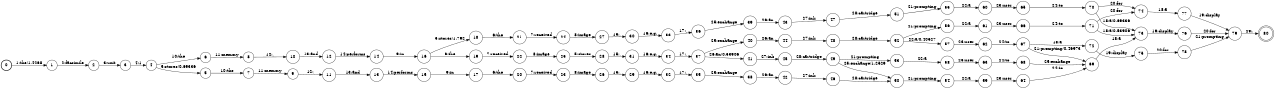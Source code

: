digraph FST {
rankdir = LR;
size = "8.5,11";
label = "";
center = 1;
orientation = Portrait;
ranksep = "0.4";
nodesep = "0.25";
0 [label = "0", shape = circle, style = bold, fontsize = 14]
	0 -> 1 [label = "1:the/1.4268", fontsize = 14];
1 [label = "1", shape = circle, style = solid, fontsize = 14]
	1 -> 2 [label = "2:facsimile", fontsize = 14];
2 [label = "2", shape = circle, style = solid, fontsize = 14]
	2 -> 3 [label = "3:unit", fontsize = 14];
3 [label = "3", shape = circle, style = solid, fontsize = 14]
	3 -> 4 [label = "4:1", fontsize = 14];
4 [label = "4", shape = circle, style = solid, fontsize = 14]
	4 -> 6 [label = "10:the", fontsize = 14];
	4 -> 5 [label = "5:stores/0.69336", fontsize = 14];
5 [label = "5", shape = circle, style = solid, fontsize = 14]
	5 -> 7 [label = "10:the", fontsize = 14];
6 [label = "6", shape = circle, style = solid, fontsize = 14]
	6 -> 8 [label = "11:memory", fontsize = 14];
7 [label = "7", shape = circle, style = solid, fontsize = 14]
	7 -> 9 [label = "11:memory", fontsize = 14];
8 [label = "8", shape = circle, style = solid, fontsize = 14]
	8 -> 10 [label = "12:,", fontsize = 14];
9 [label = "9", shape = circle, style = solid, fontsize = 14]
	9 -> 11 [label = "12:,", fontsize = 14];
10 [label = "10", shape = circle, style = solid, fontsize = 14]
	10 -> 12 [label = "13:and", fontsize = 14];
11 [label = "11", shape = circle, style = solid, fontsize = 14]
	11 -> 13 [label = "13:and", fontsize = 14];
12 [label = "12", shape = circle, style = solid, fontsize = 14]
	12 -> 14 [label = "14:performs", fontsize = 14];
13 [label = "13", shape = circle, style = solid, fontsize = 14]
	13 -> 15 [label = "14:performs", fontsize = 14];
14 [label = "14", shape = circle, style = solid, fontsize = 14]
	14 -> 16 [label = "9:in", fontsize = 14];
15 [label = "15", shape = circle, style = solid, fontsize = 14]
	15 -> 17 [label = "9:in", fontsize = 14];
16 [label = "16", shape = circle, style = solid, fontsize = 14]
	16 -> 19 [label = "6:the", fontsize = 14];
	16 -> 18 [label = "5:stores/1.792", fontsize = 14];
17 [label = "17", shape = circle, style = solid, fontsize = 14]
	17 -> 20 [label = "6:the", fontsize = 14];
18 [label = "18", shape = circle, style = solid, fontsize = 14]
	18 -> 21 [label = "6:the", fontsize = 14];
19 [label = "19", shape = circle, style = solid, fontsize = 14]
	19 -> 22 [label = "7:received", fontsize = 14];
20 [label = "20", shape = circle, style = solid, fontsize = 14]
	20 -> 23 [label = "7:received", fontsize = 14];
21 [label = "21", shape = circle, style = solid, fontsize = 14]
	21 -> 24 [label = "7:received", fontsize = 14];
22 [label = "22", shape = circle, style = solid, fontsize = 14]
	22 -> 25 [label = "8:image", fontsize = 14];
23 [label = "23", shape = circle, style = solid, fontsize = 14]
	23 -> 26 [label = "8:image", fontsize = 14];
24 [label = "24", shape = circle, style = solid, fontsize = 14]
	24 -> 27 [label = "8:image", fontsize = 14];
25 [label = "25", shape = circle, style = solid, fontsize = 14]
	25 -> 28 [label = "5:stores", fontsize = 14];
26 [label = "26", shape = circle, style = solid, fontsize = 14]
	26 -> 29 [label = "15:,", fontsize = 14];
27 [label = "27", shape = circle, style = solid, fontsize = 14]
	27 -> 30 [label = "15:,", fontsize = 14];
28 [label = "28", shape = circle, style = solid, fontsize = 14]
	28 -> 31 [label = "15:,", fontsize = 14];
29 [label = "29", shape = circle, style = solid, fontsize = 14]
	29 -> 32 [label = "16:e.g.", fontsize = 14];
30 [label = "30", shape = circle, style = solid, fontsize = 14]
	30 -> 33 [label = "16:e.g.", fontsize = 14];
31 [label = "31", shape = circle, style = solid, fontsize = 14]
	31 -> 34 [label = "16:e.g.", fontsize = 14];
32 [label = "32", shape = circle, style = solid, fontsize = 14]
	32 -> 35 [label = "17:,", fontsize = 14];
33 [label = "33", shape = circle, style = solid, fontsize = 14]
	33 -> 36 [label = "17:,", fontsize = 14];
34 [label = "34", shape = circle, style = solid, fontsize = 14]
	34 -> 37 [label = "17:,", fontsize = 14];
35 [label = "35", shape = circle, style = solid, fontsize = 14]
	35 -> 38 [label = "25:exchange", fontsize = 14];
36 [label = "36", shape = circle, style = solid, fontsize = 14]
	36 -> 39 [label = "25:exchange", fontsize = 14];
37 [label = "37", shape = circle, style = solid, fontsize = 14]
	37 -> 40 [label = "25:exchange", fontsize = 14];
	37 -> 41 [label = "26:an/0.53906", fontsize = 14];
38 [label = "38", shape = circle, style = solid, fontsize = 14]
	38 -> 42 [label = "26:an", fontsize = 14];
39 [label = "39", shape = circle, style = solid, fontsize = 14]
	39 -> 43 [label = "26:an", fontsize = 14];
40 [label = "40", shape = circle, style = solid, fontsize = 14]
	40 -> 44 [label = "26:an", fontsize = 14];
41 [label = "41", shape = circle, style = solid, fontsize = 14]
	41 -> 45 [label = "27:ink", fontsize = 14];
42 [label = "42", shape = circle, style = solid, fontsize = 14]
	42 -> 46 [label = "27:ink", fontsize = 14];
43 [label = "43", shape = circle, style = solid, fontsize = 14]
	43 -> 47 [label = "27:ink", fontsize = 14];
44 [label = "44", shape = circle, style = solid, fontsize = 14]
	44 -> 48 [label = "27:ink", fontsize = 14];
45 [label = "45", shape = circle, style = solid, fontsize = 14]
	45 -> 49 [label = "28:cartridge", fontsize = 14];
46 [label = "46", shape = circle, style = solid, fontsize = 14]
	46 -> 50 [label = "28:cartridge", fontsize = 14];
47 [label = "47", shape = circle, style = solid, fontsize = 14]
	47 -> 51 [label = "28:cartridge", fontsize = 14];
48 [label = "48", shape = circle, style = solid, fontsize = 14]
	48 -> 52 [label = "28:cartridge", fontsize = 14];
49 [label = "49", shape = circle, style = solid, fontsize = 14]
	49 -> 53 [label = "21:prompting", fontsize = 14];
	49 -> 50 [label = "25:exchange/1.2529", fontsize = 14];
50 [label = "50", shape = circle, style = solid, fontsize = 14]
	50 -> 54 [label = "21:prompting", fontsize = 14];
51 [label = "51", shape = circle, style = solid, fontsize = 14]
	51 -> 55 [label = "21:prompting", fontsize = 14];
52 [label = "52", shape = circle, style = solid, fontsize = 14]
	52 -> 56 [label = "21:prompting", fontsize = 14];
	52 -> 57 [label = "22:a/0.40527", fontsize = 14];
53 [label = "53", shape = circle, style = solid, fontsize = 14]
	53 -> 58 [label = "22:a", fontsize = 14];
54 [label = "54", shape = circle, style = solid, fontsize = 14]
	54 -> 59 [label = "22:a", fontsize = 14];
55 [label = "55", shape = circle, style = solid, fontsize = 14]
	55 -> 60 [label = "22:a", fontsize = 14];
56 [label = "56", shape = circle, style = solid, fontsize = 14]
	56 -> 61 [label = "22:a", fontsize = 14];
57 [label = "57", shape = circle, style = solid, fontsize = 14]
	57 -> 62 [label = "23:user", fontsize = 14];
58 [label = "58", shape = circle, style = solid, fontsize = 14]
	58 -> 63 [label = "23:user", fontsize = 14];
59 [label = "59", shape = circle, style = solid, fontsize = 14]
	59 -> 64 [label = "23:user", fontsize = 14];
60 [label = "60", shape = circle, style = solid, fontsize = 14]
	60 -> 65 [label = "23:user", fontsize = 14];
61 [label = "61", shape = circle, style = solid, fontsize = 14]
	61 -> 66 [label = "23:user", fontsize = 14];
62 [label = "62", shape = circle, style = solid, fontsize = 14]
	62 -> 67 [label = "24:to", fontsize = 14];
63 [label = "63", shape = circle, style = solid, fontsize = 14]
	63 -> 68 [label = "24:to", fontsize = 14];
64 [label = "64", shape = circle, style = solid, fontsize = 14]
	64 -> 69 [label = "24:to", fontsize = 14];
65 [label = "65", shape = circle, style = solid, fontsize = 14]
	65 -> 70 [label = "24:to", fontsize = 14];
66 [label = "66", shape = circle, style = solid, fontsize = 14]
	66 -> 71 [label = "24:to", fontsize = 14];
67 [label = "67", shape = circle, style = solid, fontsize = 14]
	67 -> 69 [label = "21:prompting/0.46973", fontsize = 14];
	67 -> 72 [label = "18:a", fontsize = 14];
68 [label = "68", shape = circle, style = solid, fontsize = 14]
	68 -> 69 [label = "25:exchange", fontsize = 14];
69 [label = "69", shape = circle, style = solid, fontsize = 14]
	69 -> 73 [label = "18:a", fontsize = 14];
70 [label = "70", shape = circle, style = solid, fontsize = 14]
	70 -> 74 [label = "20:for", fontsize = 14];
	70 -> 73 [label = "18:a/0.69336", fontsize = 14];
71 [label = "71", shape = circle, style = solid, fontsize = 14]
	71 -> 74 [label = "20:for", fontsize = 14];
	71 -> 73 [label = "18:a/0.53906", fontsize = 14];
72 [label = "72", shape = circle, style = solid, fontsize = 14]
	72 -> 75 [label = "19:display", fontsize = 14];
73 [label = "73", shape = circle, style = solid, fontsize = 14]
	73 -> 76 [label = "19:display", fontsize = 14];
74 [label = "74", shape = circle, style = solid, fontsize = 14]
	74 -> 77 [label = "18:a", fontsize = 14];
75 [label = "75", shape = circle, style = solid, fontsize = 14]
	75 -> 78 [label = "20:for", fontsize = 14];
76 [label = "76", shape = circle, style = solid, fontsize = 14]
	76 -> 79 [label = "20:for", fontsize = 14];
77 [label = "77", shape = circle, style = solid, fontsize = 14]
	77 -> 79 [label = "19:display", fontsize = 14];
78 [label = "78", shape = circle, style = solid, fontsize = 14]
	78 -> 79 [label = "21:prompting", fontsize = 14];
79 [label = "79", shape = circle, style = solid, fontsize = 14]
	79 -> 80 [label = "29:.", fontsize = 14];
80 [label = "80", shape = doublecircle, style = solid, fontsize = 14]
}
